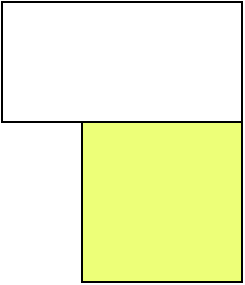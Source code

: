 <mxfile version="21.3.2" type="github">
  <diagram name="Page-1" id="_9FZNuneBYfsGhKXNMQZ">
    <mxGraphModel dx="794" dy="496" grid="1" gridSize="10" guides="1" tooltips="1" connect="1" arrows="1" fold="1" page="1" pageScale="1" pageWidth="850" pageHeight="1100" math="0" shadow="0">
      <root>
        <mxCell id="0" />
        <mxCell id="1" parent="0" />
        <mxCell id="N7MYzpdtoY9fWSjdfMmn-1" value="" style="rounded=0;whiteSpace=wrap;html=1;" vertex="1" parent="1">
          <mxGeometry x="230" y="120" width="120" height="60" as="geometry" />
        </mxCell>
        <mxCell id="N7MYzpdtoY9fWSjdfMmn-2" value="" style="whiteSpace=wrap;html=1;aspect=fixed;fillColor=#EDFF78;" vertex="1" parent="1">
          <mxGeometry x="270" y="180" width="80" height="80" as="geometry" />
        </mxCell>
      </root>
    </mxGraphModel>
  </diagram>
</mxfile>
